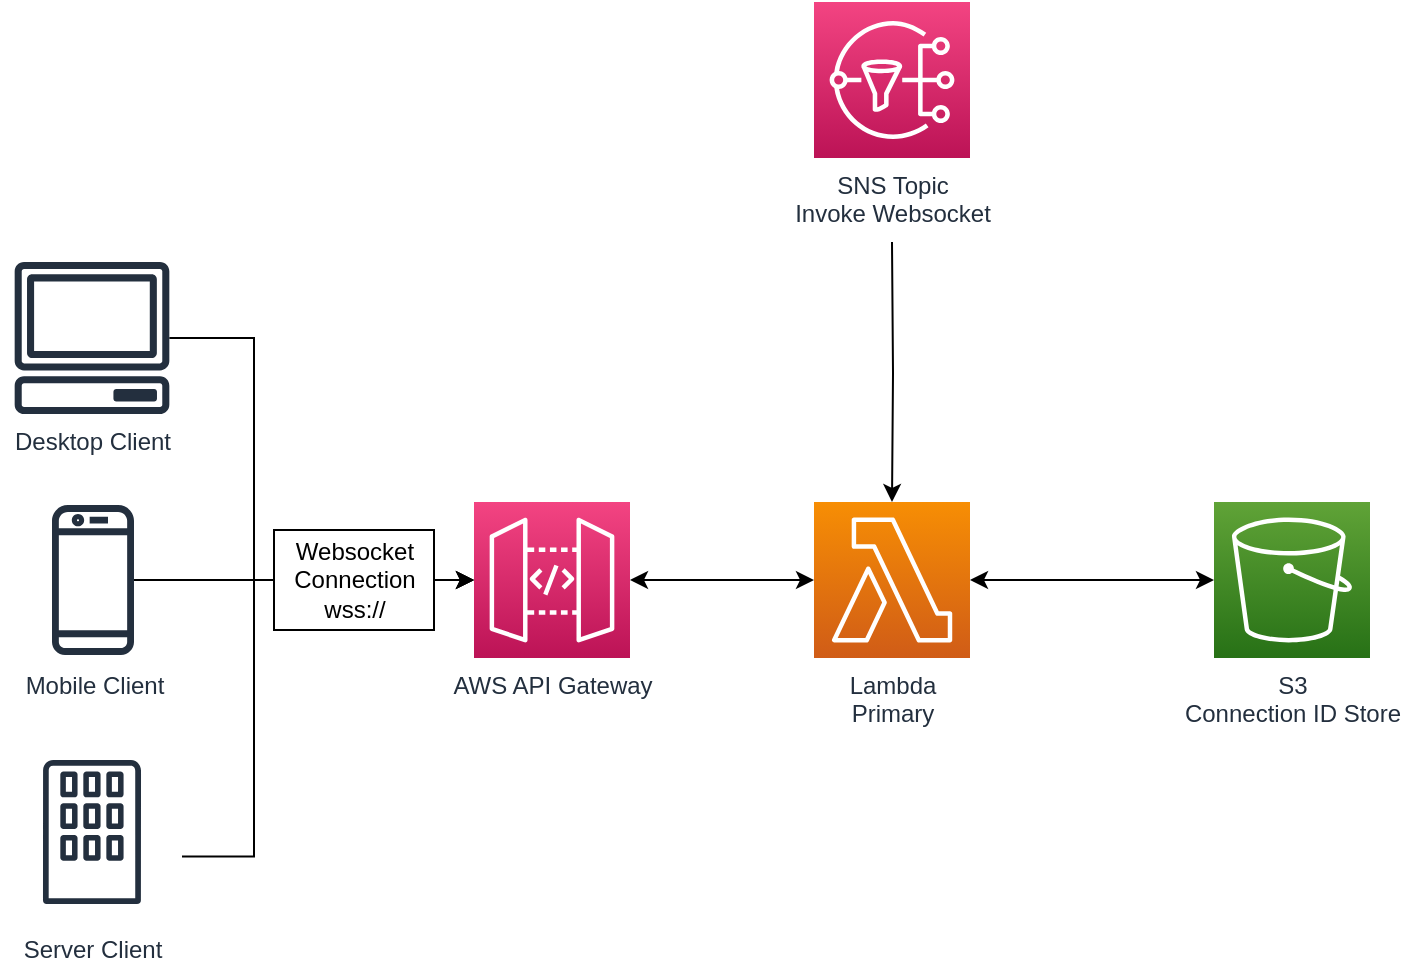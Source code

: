 <mxfile version="14.9.8" type="github">
  <diagram id="yQgz-zSEGrG0IGbF_BCq" name="Page-1">
    <mxGraphModel dx="1977" dy="1122" grid="1" gridSize="10" guides="1" tooltips="1" connect="1" arrows="1" fold="1" page="1" pageScale="1" pageWidth="850" pageHeight="1100" math="0" shadow="0">
      <root>
        <mxCell id="0" />
        <mxCell id="1" parent="0" />
        <mxCell id="SlDrcngdIBHSzT4xNgj9-7" style="edgeStyle=orthogonalEdgeStyle;rounded=0;orthogonalLoop=1;jettySize=auto;html=1;entryX=0;entryY=0.5;entryDx=0;entryDy=0;entryPerimeter=0;" parent="1" source="SlDrcngdIBHSzT4xNgj9-1" target="SlDrcngdIBHSzT4xNgj9-6" edge="1">
          <mxGeometry relative="1" as="geometry">
            <Array as="points">
              <mxPoint x="190" y="328" />
              <mxPoint x="190" y="449" />
            </Array>
          </mxGeometry>
        </mxCell>
        <mxCell id="SlDrcngdIBHSzT4xNgj9-1" value="&lt;div&gt;Desktop Client&lt;/div&gt;" style="outlineConnect=0;fontColor=#232F3E;gradientColor=none;fillColor=#232F3E;strokeColor=none;dashed=0;verticalLabelPosition=bottom;verticalAlign=top;align=center;html=1;fontSize=12;fontStyle=0;aspect=fixed;pointerEvents=1;shape=mxgraph.aws4.client;" parent="1" vertex="1">
          <mxGeometry x="70" y="290" width="78" height="76" as="geometry" />
        </mxCell>
        <mxCell id="SlDrcngdIBHSzT4xNgj9-8" style="edgeStyle=orthogonalEdgeStyle;rounded=0;orthogonalLoop=1;jettySize=auto;html=1;entryX=0;entryY=0.5;entryDx=0;entryDy=0;entryPerimeter=0;" parent="1" source="SlDrcngdIBHSzT4xNgj9-2" target="SlDrcngdIBHSzT4xNgj9-6" edge="1">
          <mxGeometry relative="1" as="geometry" />
        </mxCell>
        <mxCell id="SlDrcngdIBHSzT4xNgj9-2" value="&lt;div&gt;Mobile Client&lt;/div&gt;" style="outlineConnect=0;fontColor=#232F3E;gradientColor=none;fillColor=#232F3E;strokeColor=none;dashed=0;verticalLabelPosition=bottom;verticalAlign=top;align=center;html=1;fontSize=12;fontStyle=0;aspect=fixed;pointerEvents=1;shape=mxgraph.aws4.mobile_client;" parent="1" vertex="1">
          <mxGeometry x="89" y="410" width="41" height="78" as="geometry" />
        </mxCell>
        <mxCell id="SlDrcngdIBHSzT4xNgj9-9" style="edgeStyle=orthogonalEdgeStyle;rounded=0;orthogonalLoop=1;jettySize=auto;html=1;entryX=0;entryY=0.5;entryDx=0;entryDy=0;entryPerimeter=0;" parent="1" target="SlDrcngdIBHSzT4xNgj9-6" edge="1">
          <mxGeometry relative="1" as="geometry">
            <Array as="points">
              <mxPoint x="190" y="587" />
              <mxPoint x="190" y="449" />
            </Array>
            <mxPoint x="153.6" y="587.3" as="sourcePoint" />
          </mxGeometry>
        </mxCell>
        <mxCell id="SlDrcngdIBHSzT4xNgj9-5" value="&lt;div&gt;S3&lt;/div&gt;&lt;div&gt;Connection ID Store&lt;br&gt;&lt;/div&gt;" style="points=[[0,0,0],[0.25,0,0],[0.5,0,0],[0.75,0,0],[1,0,0],[0,1,0],[0.25,1,0],[0.5,1,0],[0.75,1,0],[1,1,0],[0,0.25,0],[0,0.5,0],[0,0.75,0],[1,0.25,0],[1,0.5,0],[1,0.75,0]];outlineConnect=0;fontColor=#232F3E;gradientColor=#60A337;gradientDirection=north;fillColor=#277116;strokeColor=#ffffff;dashed=0;verticalLabelPosition=bottom;verticalAlign=top;align=center;html=1;fontSize=12;fontStyle=0;aspect=fixed;shape=mxgraph.aws4.resourceIcon;resIcon=mxgraph.aws4.s3;" parent="1" vertex="1">
          <mxGeometry x="670" y="410" width="78" height="78" as="geometry" />
        </mxCell>
        <mxCell id="SlDrcngdIBHSzT4xNgj9-12" style="edgeStyle=orthogonalEdgeStyle;rounded=0;orthogonalLoop=1;jettySize=auto;html=1;entryX=0;entryY=0.5;entryDx=0;entryDy=0;entryPerimeter=0;startArrow=classic;startFill=1;" parent="1" source="SlDrcngdIBHSzT4xNgj9-6" target="SlDrcngdIBHSzT4xNgj9-11" edge="1">
          <mxGeometry relative="1" as="geometry" />
        </mxCell>
        <mxCell id="SlDrcngdIBHSzT4xNgj9-6" value="AWS API Gateway" style="points=[[0,0,0],[0.25,0,0],[0.5,0,0],[0.75,0,0],[1,0,0],[0,1,0],[0.25,1,0],[0.5,1,0],[0.75,1,0],[1,1,0],[0,0.25,0],[0,0.5,0],[0,0.75,0],[1,0.25,0],[1,0.5,0],[1,0.75,0]];outlineConnect=0;fontColor=#232F3E;gradientColor=#F34482;gradientDirection=north;fillColor=#BC1356;strokeColor=#ffffff;dashed=0;verticalLabelPosition=bottom;verticalAlign=top;align=center;html=1;fontSize=12;fontStyle=0;aspect=fixed;shape=mxgraph.aws4.resourceIcon;resIcon=mxgraph.aws4.api_gateway;" parent="1" vertex="1">
          <mxGeometry x="300" y="410" width="78" height="78" as="geometry" />
        </mxCell>
        <mxCell id="SlDrcngdIBHSzT4xNgj9-10" value="&lt;div&gt;Websocket&lt;/div&gt;&lt;div&gt;Connection&lt;/div&gt;&lt;div&gt;wss://&lt;br&gt;&lt;/div&gt;" style="text;html=1;align=center;verticalAlign=middle;resizable=0;points=[];autosize=1;fillColor=#ffffff;strokeColor=#000000;" parent="1" vertex="1">
          <mxGeometry x="200" y="424" width="80" height="50" as="geometry" />
        </mxCell>
        <mxCell id="SlDrcngdIBHSzT4xNgj9-13" style="edgeStyle=orthogonalEdgeStyle;rounded=0;orthogonalLoop=1;jettySize=auto;html=1;entryX=0;entryY=0.5;entryDx=0;entryDy=0;entryPerimeter=0;startArrow=classic;startFill=1;" parent="1" source="SlDrcngdIBHSzT4xNgj9-11" target="SlDrcngdIBHSzT4xNgj9-5" edge="1">
          <mxGeometry relative="1" as="geometry" />
        </mxCell>
        <mxCell id="SlDrcngdIBHSzT4xNgj9-11" value="&lt;div&gt;Lambda&lt;/div&gt;&lt;div&gt;Primary&lt;br&gt;&lt;/div&gt;" style="points=[[0,0,0],[0.25,0,0],[0.5,0,0],[0.75,0,0],[1,0,0],[0,1,0],[0.25,1,0],[0.5,1,0],[0.75,1,0],[1,1,0],[0,0.25,0],[0,0.5,0],[0,0.75,0],[1,0.25,0],[1,0.5,0],[1,0.75,0]];outlineConnect=0;fontColor=#232F3E;gradientColor=#F78E04;gradientDirection=north;fillColor=#D05C17;strokeColor=#ffffff;dashed=0;verticalLabelPosition=bottom;verticalAlign=top;align=center;html=1;fontSize=12;fontStyle=0;aspect=fixed;shape=mxgraph.aws4.resourceIcon;resIcon=mxgraph.aws4.lambda;" parent="1" vertex="1">
          <mxGeometry x="470" y="410" width="78" height="78" as="geometry" />
        </mxCell>
        <mxCell id="SlDrcngdIBHSzT4xNgj9-15" style="edgeStyle=orthogonalEdgeStyle;rounded=0;orthogonalLoop=1;jettySize=auto;html=1;startArrow=none;startFill=0;" parent="1" target="SlDrcngdIBHSzT4xNgj9-11" edge="1">
          <mxGeometry relative="1" as="geometry">
            <mxPoint x="509" y="280" as="sourcePoint" />
          </mxGeometry>
        </mxCell>
        <mxCell id="SlDrcngdIBHSzT4xNgj9-14" value="&lt;div&gt;SNS Topic&lt;/div&gt;&lt;div&gt;Invoke Websocket&lt;br&gt;&lt;/div&gt;" style="points=[[0,0,0],[0.25,0,0],[0.5,0,0],[0.75,0,0],[1,0,0],[0,1,0],[0.25,1,0],[0.5,1,0],[0.75,1,0],[1,1,0],[0,0.25,0],[0,0.5,0],[0,0.75,0],[1,0.25,0],[1,0.5,0],[1,0.75,0]];outlineConnect=0;fontColor=#232F3E;gradientColor=#F34482;gradientDirection=north;fillColor=#BC1356;strokeColor=#ffffff;dashed=0;verticalLabelPosition=bottom;verticalAlign=top;align=center;html=1;fontSize=12;fontStyle=0;aspect=fixed;shape=mxgraph.aws4.resourceIcon;resIcon=mxgraph.aws4.sns;" parent="1" vertex="1">
          <mxGeometry x="470" y="160" width="78" height="78" as="geometry" />
        </mxCell>
        <mxCell id="49q8cxoVZOI--ThvyZgR-1" value="Server Client" style="outlineConnect=0;fontColor=#232F3E;gradientColor=none;strokeColor=#232F3E;fillColor=#ffffff;dashed=0;verticalLabelPosition=bottom;verticalAlign=top;align=center;html=1;fontSize=12;fontStyle=0;aspect=fixed;shape=mxgraph.aws4.resourceIcon;resIcon=mxgraph.aws4.corporate_data_center;" vertex="1" parent="1">
          <mxGeometry x="64" y="530" width="90" height="90" as="geometry" />
        </mxCell>
      </root>
    </mxGraphModel>
  </diagram>
</mxfile>
